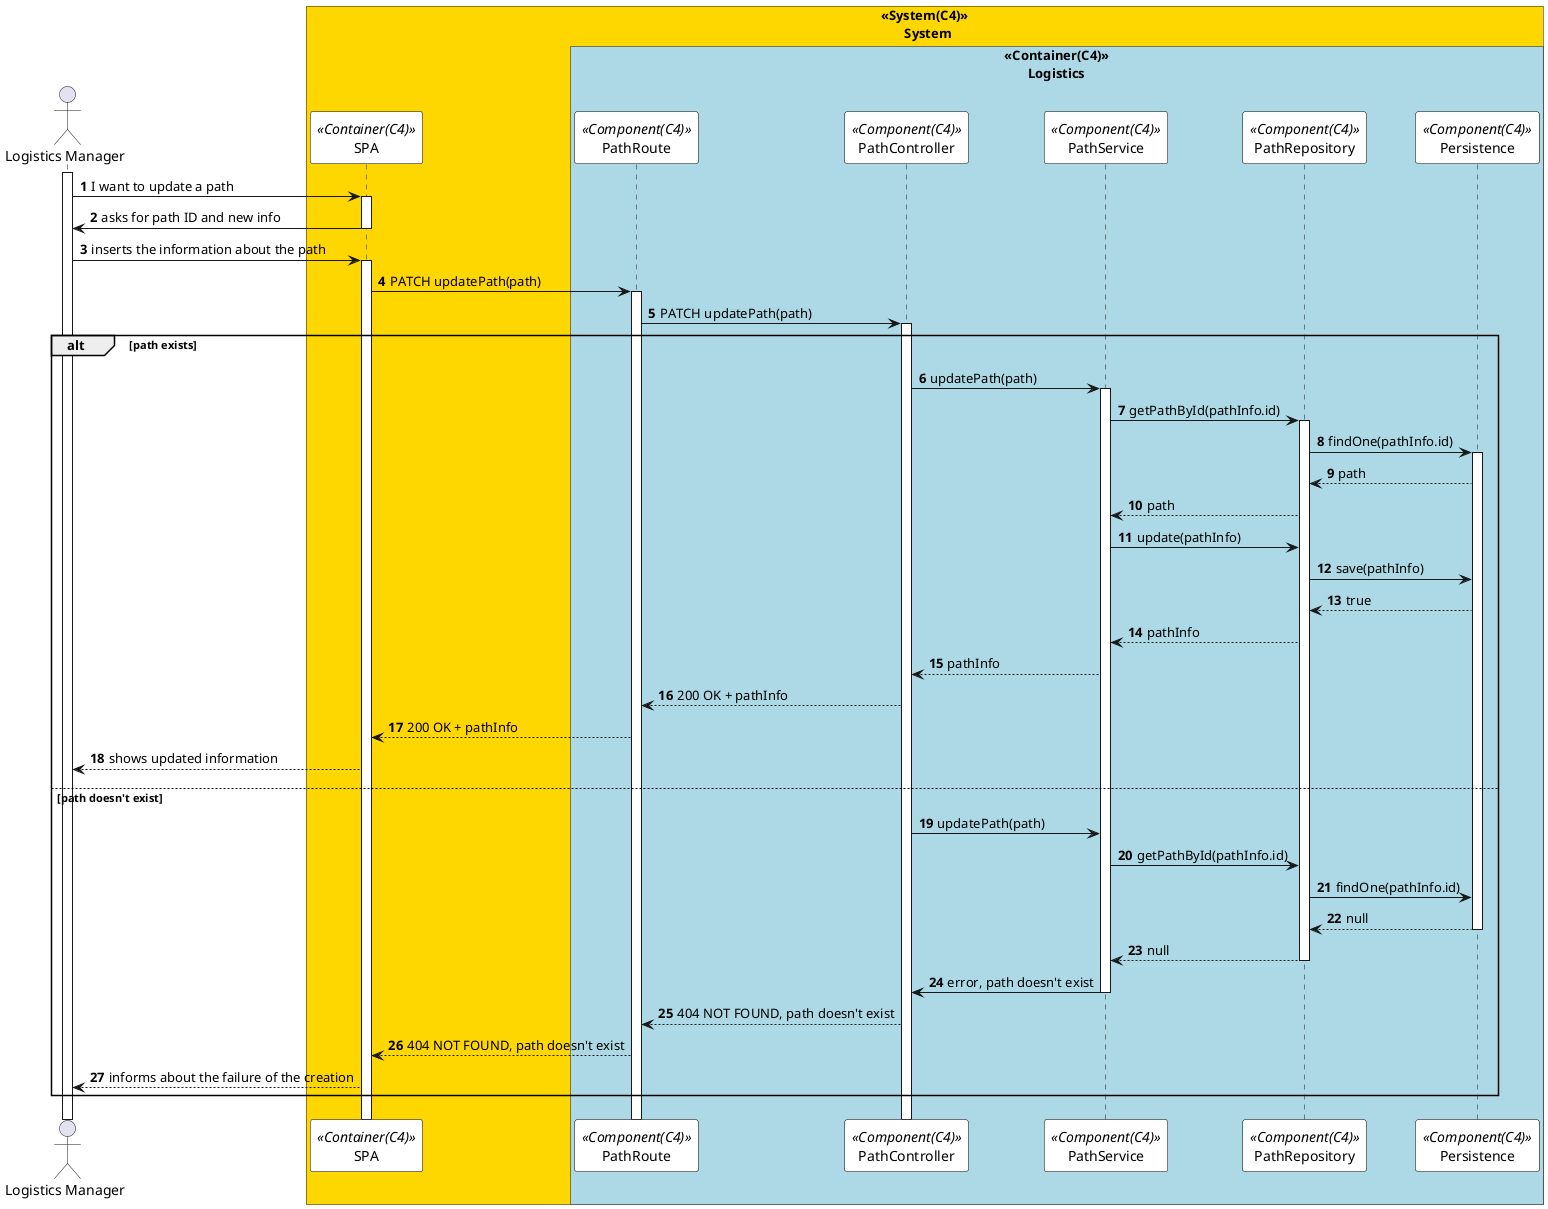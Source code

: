 @startuml updatePathSD
autonumber
!pragma teoz true
skinparam sequence {
ParticipantBorderColor black
ParticipantBackgroundColor white
}

actor "Logistics Manager" as manager




box "<<System(C4)>>\n       System" #Gold
participant SPA as  SPA <<Container(C4)>>
box "<<Container(C4)>>\n       Logistics" #LightBlue
participant PathRoute as Route <<Component(C4)>>
participant PathController as Controller <<Component(C4)>>
participant PathService as Service <<Component(C4)>>
participant PathRepository as Repository <<Component(C4)>>
participant Persistence as Persistence <<Component(C4)>>
end box


activate manager
manager -> SPA: I want to update a path
activate SPA



SPA -> manager: asks for path ID and new info
deactivate SPA

manager -> SPA: inserts the information about the path
activate SPA


SPA -> Route: PATCH updatePath(path)
activate Route
Route -> Controller: PATCH updatePath(path)
activate Controller

alt path exists 


Controller -> Service: updatePath(path)
activate Service
Service -> Repository: getPathById(pathInfo.id)
activate Repository
Repository -> Persistence: findOne(pathInfo.id)
activate Persistence
Persistence --> Repository: path


Repository --> Service: path

Service -> Repository: update(pathInfo)

Repository -> Persistence: save(pathInfo)

Persistence --> Repository: true

Repository --> Service: pathInfo

Service --> Controller: pathInfo

Controller --> Route: 200 OK + pathInfo

Route --> SPA: 200 OK + pathInfo

SPA --> manager: shows updated information


else path doesn't exist 



Controller -> Service: updatePath(path)

Service -> Repository: getPathById(pathInfo.id)

Repository -> Persistence: findOne(pathInfo.id)

Persistence --> Repository: null
deactivate Persistence
Repository --> Service: null
deactivate Repository
Service -> Controller: error, path doesn't exist
deactivate Service
Controller --> Route: 404 NOT FOUND, path doesn't exist

Route --> SPA: 404 NOT FOUND, path doesn't exist

SPA --> manager: informs about the failure of the creation

end




@enduml